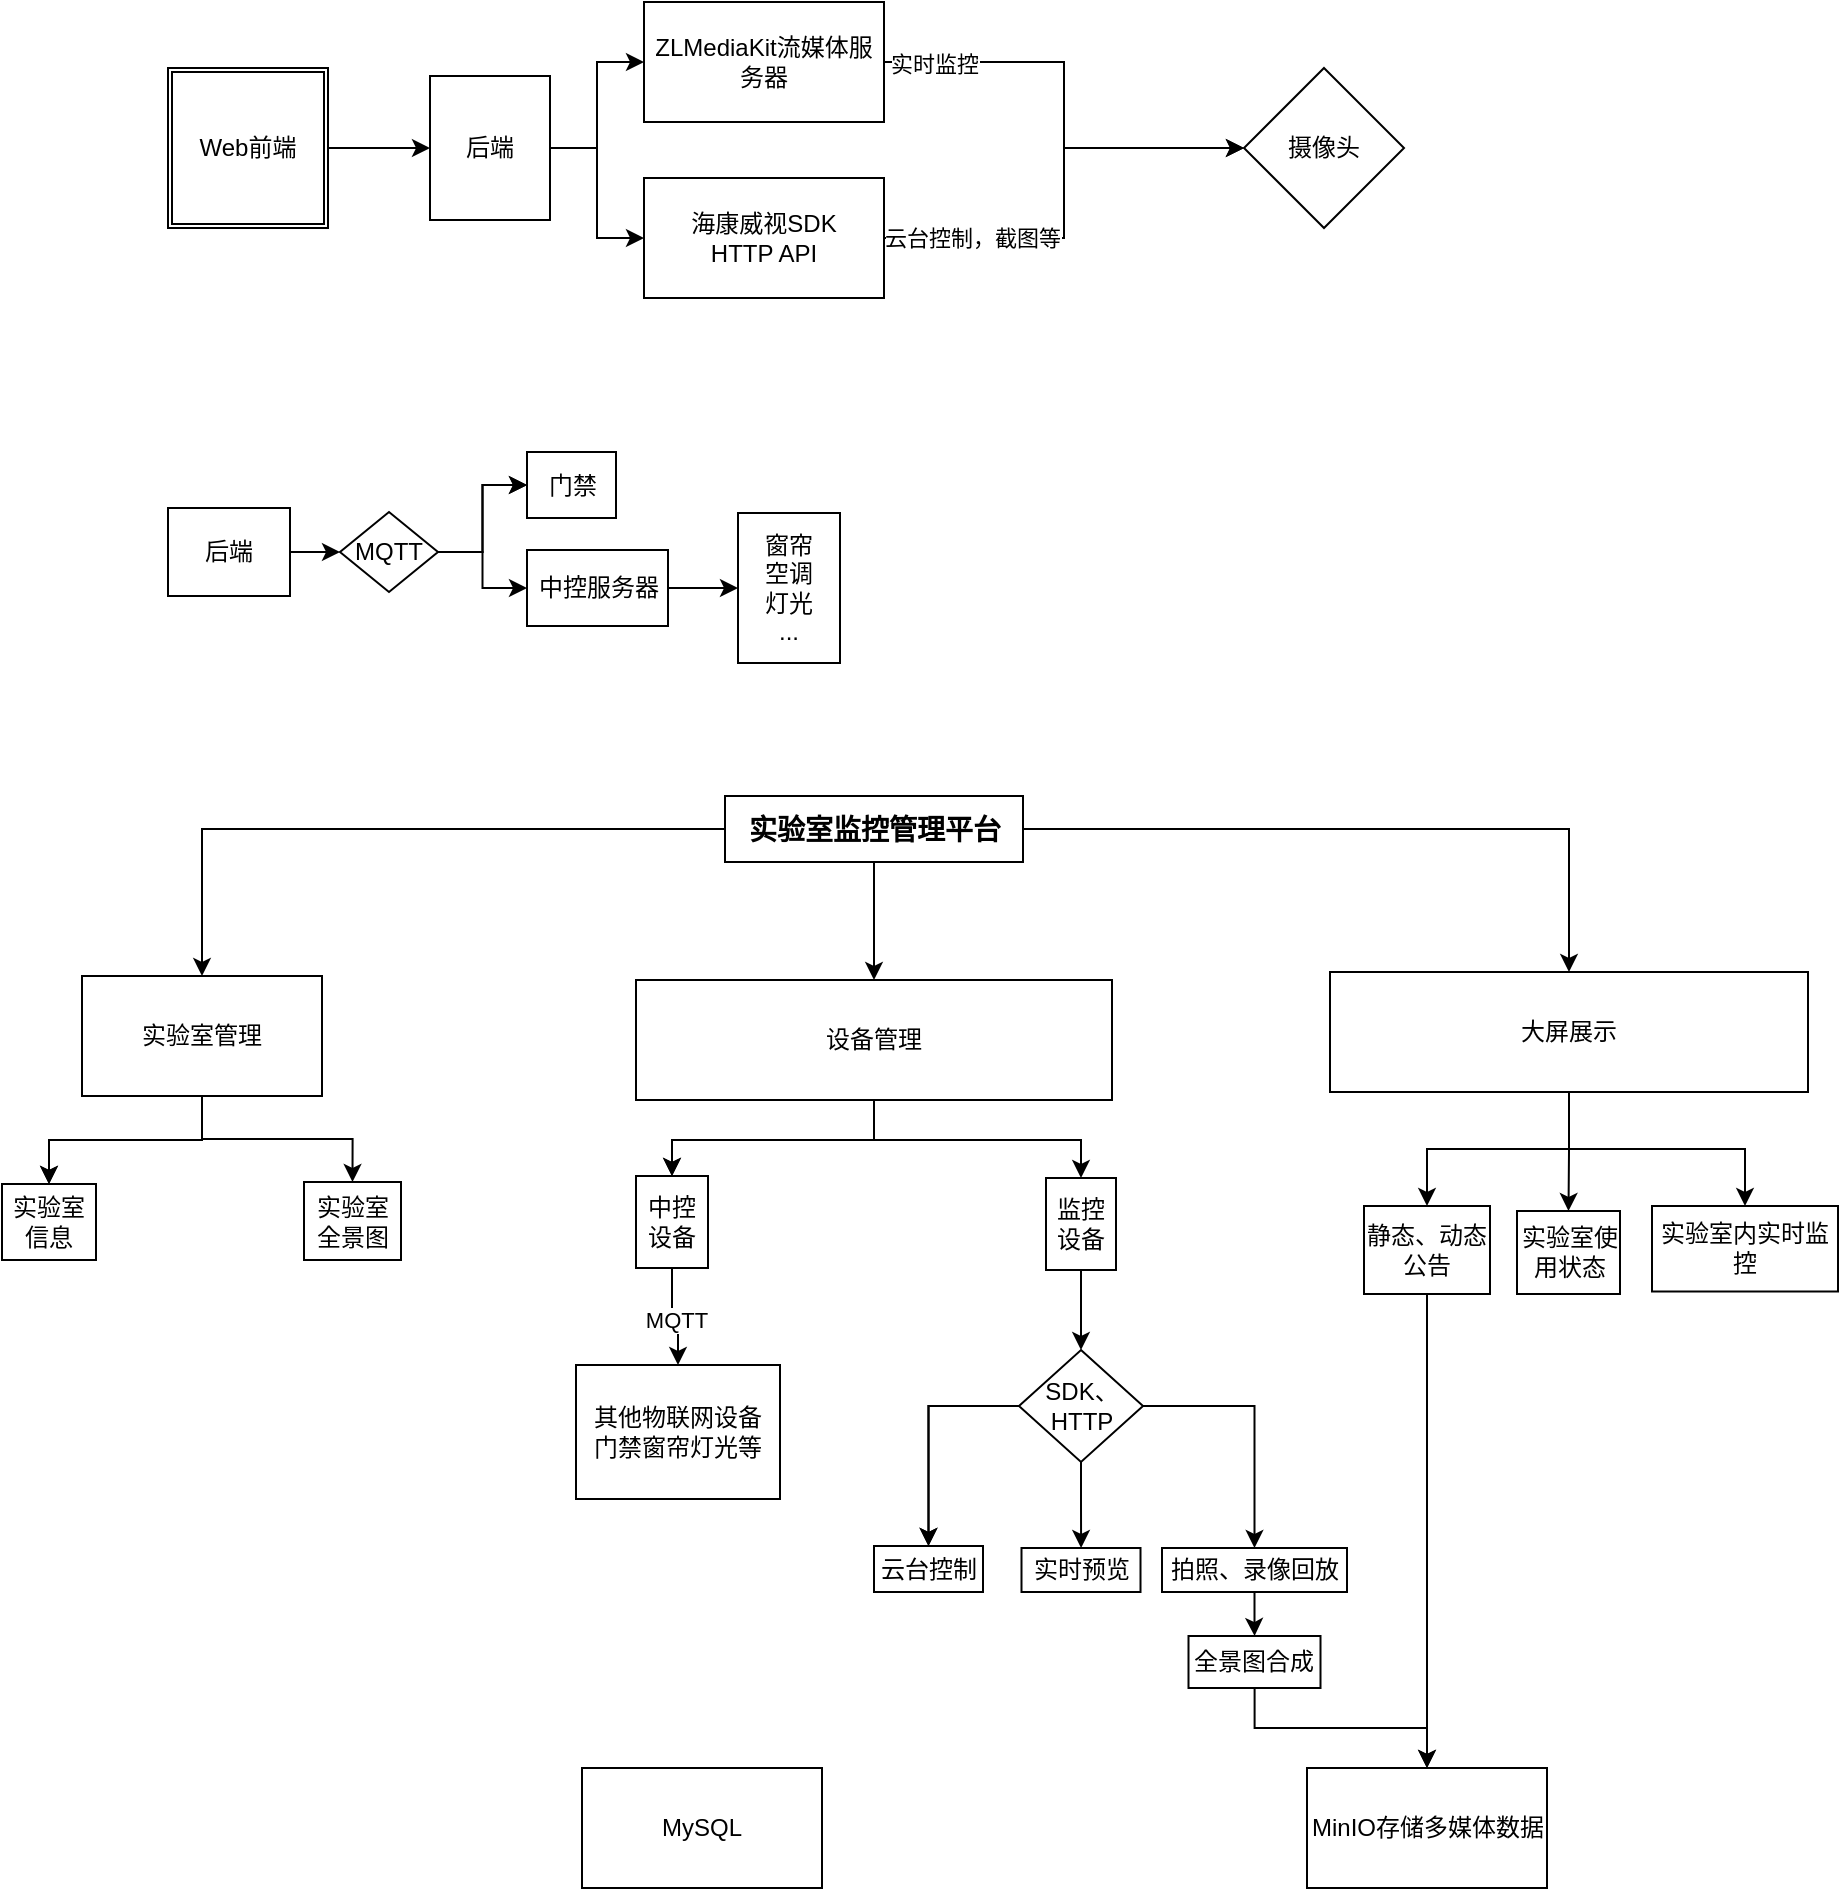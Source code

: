 <mxfile version="24.9.0">
  <diagram name="第 1 页" id="0zMOK5reTo01cFHfNK4O">
    <mxGraphModel dx="1554" dy="866" grid="0" gridSize="10" guides="1" tooltips="1" connect="1" arrows="1" fold="1" page="1" pageScale="1" pageWidth="827" pageHeight="1169" math="0" shadow="0">
      <root>
        <mxCell id="0" />
        <mxCell id="1" parent="0" />
        <mxCell id="g9Tb3_uiBykyglH7pVaq-12" value="" style="edgeStyle=orthogonalEdgeStyle;rounded=0;orthogonalLoop=1;jettySize=auto;html=1;" parent="1" source="g9Tb3_uiBykyglH7pVaq-9" target="g9Tb3_uiBykyglH7pVaq-11" edge="1">
          <mxGeometry relative="1" as="geometry" />
        </mxCell>
        <mxCell id="g9Tb3_uiBykyglH7pVaq-9" value="Web前端" style="shape=ext;double=1;whiteSpace=wrap;html=1;aspect=fixed;" parent="1" vertex="1">
          <mxGeometry x="162" y="319" width="80" height="80" as="geometry" />
        </mxCell>
        <mxCell id="g9Tb3_uiBykyglH7pVaq-20" style="edgeStyle=orthogonalEdgeStyle;rounded=0;orthogonalLoop=1;jettySize=auto;html=1;" parent="1" source="g9Tb3_uiBykyglH7pVaq-11" target="g9Tb3_uiBykyglH7pVaq-19" edge="1">
          <mxGeometry relative="1" as="geometry" />
        </mxCell>
        <mxCell id="g9Tb3_uiBykyglH7pVaq-22" value="" style="edgeStyle=orthogonalEdgeStyle;rounded=0;orthogonalLoop=1;jettySize=auto;html=1;" parent="1" source="g9Tb3_uiBykyglH7pVaq-11" target="g9Tb3_uiBykyglH7pVaq-21" edge="1">
          <mxGeometry relative="1" as="geometry" />
        </mxCell>
        <mxCell id="g9Tb3_uiBykyglH7pVaq-11" value="后端" style="whiteSpace=wrap;html=1;direction=south;" parent="1" vertex="1">
          <mxGeometry x="293" y="323" width="60" height="72" as="geometry" />
        </mxCell>
        <mxCell id="g9Tb3_uiBykyglH7pVaq-25" value="" style="edgeStyle=orthogonalEdgeStyle;rounded=0;orthogonalLoop=1;jettySize=auto;html=1;" parent="1" source="g9Tb3_uiBykyglH7pVaq-19" target="g9Tb3_uiBykyglH7pVaq-23" edge="1">
          <mxGeometry relative="1" as="geometry" />
        </mxCell>
        <mxCell id="g9Tb3_uiBykyglH7pVaq-27" value="实时监控" style="edgeLabel;html=1;align=center;verticalAlign=middle;resizable=0;points=[];" parent="g9Tb3_uiBykyglH7pVaq-25" vertex="1" connectable="0">
          <mxGeometry x="-0.775" y="-1" relative="1" as="geometry">
            <mxPoint as="offset" />
          </mxGeometry>
        </mxCell>
        <mxCell id="g9Tb3_uiBykyglH7pVaq-19" value="ZLMediaKit流媒体服务器" style="rounded=0;whiteSpace=wrap;html=1;" parent="1" vertex="1">
          <mxGeometry x="400" y="286" width="120" height="60" as="geometry" />
        </mxCell>
        <mxCell id="g9Tb3_uiBykyglH7pVaq-24" value="" style="edgeStyle=orthogonalEdgeStyle;rounded=0;orthogonalLoop=1;jettySize=auto;html=1;" parent="1" source="g9Tb3_uiBykyglH7pVaq-21" target="g9Tb3_uiBykyglH7pVaq-23" edge="1">
          <mxGeometry relative="1" as="geometry" />
        </mxCell>
        <mxCell id="g9Tb3_uiBykyglH7pVaq-26" value="云台控制，截图等" style="edgeLabel;html=1;align=center;verticalAlign=middle;resizable=0;points=[];" parent="g9Tb3_uiBykyglH7pVaq-24" vertex="1" connectable="0">
          <mxGeometry x="-0.609" relative="1" as="geometry">
            <mxPoint as="offset" />
          </mxGeometry>
        </mxCell>
        <mxCell id="g9Tb3_uiBykyglH7pVaq-21" value="海康威视SDK&lt;div&gt;&lt;div&gt;HTTP API&lt;/div&gt;&lt;/div&gt;" style="rounded=0;whiteSpace=wrap;html=1;" parent="1" vertex="1">
          <mxGeometry x="400" y="374" width="120" height="60" as="geometry" />
        </mxCell>
        <mxCell id="g9Tb3_uiBykyglH7pVaq-23" value="摄像头" style="rhombus;whiteSpace=wrap;html=1;rounded=0;" parent="1" vertex="1">
          <mxGeometry x="700" y="319" width="80" height="80" as="geometry" />
        </mxCell>
        <mxCell id="g9Tb3_uiBykyglH7pVaq-31" value="" style="edgeStyle=orthogonalEdgeStyle;rounded=0;orthogonalLoop=1;jettySize=auto;html=1;entryX=0;entryY=0.5;entryDx=0;entryDy=0;" parent="1" source="g9Tb3_uiBykyglH7pVaq-29" target="g9Tb3_uiBykyglH7pVaq-34" edge="1">
          <mxGeometry relative="1" as="geometry">
            <mxPoint x="257" y="561" as="targetPoint" />
          </mxGeometry>
        </mxCell>
        <mxCell id="g9Tb3_uiBykyglH7pVaq-29" value="后端" style="rounded=0;whiteSpace=wrap;html=1;" parent="1" vertex="1">
          <mxGeometry x="162" y="539" width="61" height="44" as="geometry" />
        </mxCell>
        <mxCell id="g9Tb3_uiBykyglH7pVaq-36" value="" style="edgeStyle=orthogonalEdgeStyle;rounded=0;orthogonalLoop=1;jettySize=auto;html=1;" parent="1" source="g9Tb3_uiBykyglH7pVaq-34" target="g9Tb3_uiBykyglH7pVaq-35" edge="1">
          <mxGeometry relative="1" as="geometry" />
        </mxCell>
        <mxCell id="g9Tb3_uiBykyglH7pVaq-37" value="" style="edgeStyle=orthogonalEdgeStyle;rounded=0;orthogonalLoop=1;jettySize=auto;html=1;" parent="1" source="g9Tb3_uiBykyglH7pVaq-34" target="g9Tb3_uiBykyglH7pVaq-35" edge="1">
          <mxGeometry relative="1" as="geometry" />
        </mxCell>
        <mxCell id="g9Tb3_uiBykyglH7pVaq-39" style="edgeStyle=orthogonalEdgeStyle;rounded=0;orthogonalLoop=1;jettySize=auto;html=1;entryX=0;entryY=0.5;entryDx=0;entryDy=0;" parent="1" source="g9Tb3_uiBykyglH7pVaq-34" target="g9Tb3_uiBykyglH7pVaq-38" edge="1">
          <mxGeometry relative="1" as="geometry" />
        </mxCell>
        <mxCell id="g9Tb3_uiBykyglH7pVaq-34" value="MQTT" style="rhombus;whiteSpace=wrap;html=1;" parent="1" vertex="1">
          <mxGeometry x="248" y="541" width="49" height="40" as="geometry" />
        </mxCell>
        <mxCell id="g9Tb3_uiBykyglH7pVaq-35" value="门禁" style="whiteSpace=wrap;html=1;" parent="1" vertex="1">
          <mxGeometry x="341.5" y="511" width="44.5" height="33" as="geometry" />
        </mxCell>
        <mxCell id="g9Tb3_uiBykyglH7pVaq-40" style="edgeStyle=orthogonalEdgeStyle;rounded=0;orthogonalLoop=1;jettySize=auto;html=1;" parent="1" source="g9Tb3_uiBykyglH7pVaq-38" target="g9Tb3_uiBykyglH7pVaq-41" edge="1">
          <mxGeometry relative="1" as="geometry">
            <mxPoint x="435.086" y="579" as="targetPoint" />
          </mxGeometry>
        </mxCell>
        <mxCell id="g9Tb3_uiBykyglH7pVaq-38" value="中控服务器" style="rounded=0;whiteSpace=wrap;html=1;" parent="1" vertex="1">
          <mxGeometry x="341.5" y="560" width="70.5" height="38" as="geometry" />
        </mxCell>
        <mxCell id="g9Tb3_uiBykyglH7pVaq-41" value="窗帘&lt;div&gt;空调&lt;/div&gt;&lt;div&gt;灯光&lt;/div&gt;&lt;div&gt;...&lt;/div&gt;" style="rounded=0;whiteSpace=wrap;html=1;" parent="1" vertex="1">
          <mxGeometry x="447" y="541.5" width="51" height="75" as="geometry" />
        </mxCell>
        <mxCell id="ju1pvzMoMC_lY8isjtEq-4" style="edgeStyle=orthogonalEdgeStyle;rounded=0;orthogonalLoop=1;jettySize=auto;html=1;entryX=0.5;entryY=0;entryDx=0;entryDy=0;" edge="1" parent="1" source="ju1pvzMoMC_lY8isjtEq-1" target="ju1pvzMoMC_lY8isjtEq-6">
          <mxGeometry relative="1" as="geometry">
            <mxPoint x="240.0" y="817.8" as="targetPoint" />
          </mxGeometry>
        </mxCell>
        <mxCell id="ju1pvzMoMC_lY8isjtEq-8" value="" style="edgeStyle=orthogonalEdgeStyle;rounded=0;orthogonalLoop=1;jettySize=auto;html=1;entryX=0.5;entryY=0;entryDx=0;entryDy=0;" edge="1" parent="1" source="ju1pvzMoMC_lY8isjtEq-1" target="ju1pvzMoMC_lY8isjtEq-9">
          <mxGeometry relative="1" as="geometry">
            <mxPoint x="374.5" y="843.5" as="targetPoint" />
          </mxGeometry>
        </mxCell>
        <mxCell id="ju1pvzMoMC_lY8isjtEq-10" style="edgeStyle=orthogonalEdgeStyle;rounded=0;orthogonalLoop=1;jettySize=auto;html=1;entryX=0.5;entryY=0;entryDx=0;entryDy=0;" edge="1" parent="1" source="ju1pvzMoMC_lY8isjtEq-1" target="ju1pvzMoMC_lY8isjtEq-11">
          <mxGeometry relative="1" as="geometry">
            <mxPoint x="536.0" y="841.8" as="targetPoint" />
          </mxGeometry>
        </mxCell>
        <mxCell id="ju1pvzMoMC_lY8isjtEq-1" value="&lt;p style=&quot;line-height: 24pt;&quot; align=&quot;center&quot; class=&quot;MsoNormal&quot;&gt;&lt;b&gt;&lt;span style=&quot;font-family: 宋体; font-size: 10.5pt;&quot;&gt;实验室监控管理平台&lt;/span&gt;&lt;/b&gt;&lt;/p&gt;" style="whiteSpace=wrap;html=1;" vertex="1" parent="1">
          <mxGeometry x="440.5" y="683" width="149" height="33" as="geometry" />
        </mxCell>
        <mxCell id="ju1pvzMoMC_lY8isjtEq-16" value="" style="edgeStyle=orthogonalEdgeStyle;rounded=0;orthogonalLoop=1;jettySize=auto;html=1;" edge="1" parent="1" source="ju1pvzMoMC_lY8isjtEq-6" target="ju1pvzMoMC_lY8isjtEq-15">
          <mxGeometry relative="1" as="geometry" />
        </mxCell>
        <mxCell id="ju1pvzMoMC_lY8isjtEq-17" value="" style="edgeStyle=orthogonalEdgeStyle;rounded=0;orthogonalLoop=1;jettySize=auto;html=1;" edge="1" parent="1" source="ju1pvzMoMC_lY8isjtEq-6" target="ju1pvzMoMC_lY8isjtEq-15">
          <mxGeometry relative="1" as="geometry" />
        </mxCell>
        <mxCell id="ju1pvzMoMC_lY8isjtEq-18" style="edgeStyle=orthogonalEdgeStyle;rounded=0;orthogonalLoop=1;jettySize=auto;html=1;entryX=0.5;entryY=0;entryDx=0;entryDy=0;" edge="1" parent="1" source="ju1pvzMoMC_lY8isjtEq-6" target="ju1pvzMoMC_lY8isjtEq-21">
          <mxGeometry relative="1" as="geometry">
            <mxPoint x="272.4" y="905.4" as="targetPoint" />
          </mxGeometry>
        </mxCell>
        <mxCell id="ju1pvzMoMC_lY8isjtEq-6" value="实验室管理" style="rounded=0;whiteSpace=wrap;html=1;" vertex="1" parent="1">
          <mxGeometry x="119" y="773" width="120" height="60" as="geometry" />
        </mxCell>
        <mxCell id="ju1pvzMoMC_lY8isjtEq-25" value="" style="edgeStyle=orthogonalEdgeStyle;rounded=0;orthogonalLoop=1;jettySize=auto;html=1;" edge="1" parent="1" source="ju1pvzMoMC_lY8isjtEq-9" target="ju1pvzMoMC_lY8isjtEq-24">
          <mxGeometry relative="1" as="geometry" />
        </mxCell>
        <mxCell id="ju1pvzMoMC_lY8isjtEq-26" value="" style="edgeStyle=orthogonalEdgeStyle;rounded=0;orthogonalLoop=1;jettySize=auto;html=1;" edge="1" parent="1" source="ju1pvzMoMC_lY8isjtEq-9" target="ju1pvzMoMC_lY8isjtEq-24">
          <mxGeometry relative="1" as="geometry" />
        </mxCell>
        <mxCell id="ju1pvzMoMC_lY8isjtEq-27" style="edgeStyle=orthogonalEdgeStyle;rounded=0;orthogonalLoop=1;jettySize=auto;html=1;" edge="1" parent="1" source="ju1pvzMoMC_lY8isjtEq-9" target="ju1pvzMoMC_lY8isjtEq-28">
          <mxGeometry relative="1" as="geometry">
            <mxPoint x="544.0" y="872.6" as="targetPoint" />
          </mxGeometry>
        </mxCell>
        <mxCell id="ju1pvzMoMC_lY8isjtEq-9" value="设备管理" style="rounded=0;whiteSpace=wrap;html=1;" vertex="1" parent="1">
          <mxGeometry x="396" y="775" width="238" height="60" as="geometry" />
        </mxCell>
        <mxCell id="ju1pvzMoMC_lY8isjtEq-30" value="" style="edgeStyle=orthogonalEdgeStyle;rounded=0;orthogonalLoop=1;jettySize=auto;html=1;" edge="1" parent="1" source="ju1pvzMoMC_lY8isjtEq-11" target="ju1pvzMoMC_lY8isjtEq-29">
          <mxGeometry relative="1" as="geometry" />
        </mxCell>
        <mxCell id="ju1pvzMoMC_lY8isjtEq-31" style="edgeStyle=orthogonalEdgeStyle;rounded=0;orthogonalLoop=1;jettySize=auto;html=1;" edge="1" parent="1" source="ju1pvzMoMC_lY8isjtEq-11" target="ju1pvzMoMC_lY8isjtEq-32">
          <mxGeometry relative="1" as="geometry">
            <mxPoint x="873.8" y="872.0" as="targetPoint" />
          </mxGeometry>
        </mxCell>
        <mxCell id="ju1pvzMoMC_lY8isjtEq-63" style="edgeStyle=orthogonalEdgeStyle;rounded=0;orthogonalLoop=1;jettySize=auto;html=1;" edge="1" parent="1" source="ju1pvzMoMC_lY8isjtEq-11" target="ju1pvzMoMC_lY8isjtEq-64">
          <mxGeometry relative="1" as="geometry">
            <mxPoint x="946.0" y="887.8" as="targetPoint" />
          </mxGeometry>
        </mxCell>
        <mxCell id="ju1pvzMoMC_lY8isjtEq-11" value="大屏展示" style="rounded=0;whiteSpace=wrap;html=1;" vertex="1" parent="1">
          <mxGeometry x="743" y="771" width="239" height="60" as="geometry" />
        </mxCell>
        <mxCell id="ju1pvzMoMC_lY8isjtEq-12" value="MySQL" style="rounded=0;whiteSpace=wrap;html=1;" vertex="1" parent="1">
          <mxGeometry x="369" y="1169" width="120" height="60" as="geometry" />
        </mxCell>
        <mxCell id="ju1pvzMoMC_lY8isjtEq-13" value="MinIO存储多媒体数据" style="rounded=0;whiteSpace=wrap;html=1;" vertex="1" parent="1">
          <mxGeometry x="731.5" y="1169" width="120" height="60" as="geometry" />
        </mxCell>
        <mxCell id="ju1pvzMoMC_lY8isjtEq-15" value="实验室信息" style="rounded=0;whiteSpace=wrap;html=1;" vertex="1" parent="1">
          <mxGeometry x="79" y="877" width="47" height="38" as="geometry" />
        </mxCell>
        <mxCell id="ju1pvzMoMC_lY8isjtEq-21" value="实验室全景图" style="rounded=0;whiteSpace=wrap;html=1;" vertex="1" parent="1">
          <mxGeometry x="230" y="876" width="48.5" height="39" as="geometry" />
        </mxCell>
        <mxCell id="ju1pvzMoMC_lY8isjtEq-41" style="edgeStyle=orthogonalEdgeStyle;rounded=0;orthogonalLoop=1;jettySize=auto;html=1;entryX=0.5;entryY=0;entryDx=0;entryDy=0;" edge="1" parent="1" source="ju1pvzMoMC_lY8isjtEq-24" target="ju1pvzMoMC_lY8isjtEq-38">
          <mxGeometry relative="1" as="geometry" />
        </mxCell>
        <mxCell id="ju1pvzMoMC_lY8isjtEq-42" value="MQTT" style="edgeLabel;html=1;align=center;verticalAlign=middle;resizable=0;points=[];" vertex="1" connectable="0" parent="ju1pvzMoMC_lY8isjtEq-41">
          <mxGeometry x="0.098" y="-1" relative="1" as="geometry">
            <mxPoint as="offset" />
          </mxGeometry>
        </mxCell>
        <mxCell id="ju1pvzMoMC_lY8isjtEq-24" value="中控设备" style="whiteSpace=wrap;html=1;rounded=0;" vertex="1" parent="1">
          <mxGeometry x="396" y="873" width="36" height="46" as="geometry" />
        </mxCell>
        <mxCell id="ju1pvzMoMC_lY8isjtEq-50" value="" style="edgeStyle=orthogonalEdgeStyle;rounded=0;orthogonalLoop=1;jettySize=auto;html=1;" edge="1" parent="1" source="ju1pvzMoMC_lY8isjtEq-28" target="ju1pvzMoMC_lY8isjtEq-51">
          <mxGeometry relative="1" as="geometry">
            <mxPoint x="668" y="978" as="targetPoint" />
          </mxGeometry>
        </mxCell>
        <mxCell id="ju1pvzMoMC_lY8isjtEq-28" value="监控设备" style="rounded=0;whiteSpace=wrap;html=1;" vertex="1" parent="1">
          <mxGeometry x="601" y="874" width="35" height="46" as="geometry" />
        </mxCell>
        <mxCell id="ju1pvzMoMC_lY8isjtEq-66" style="edgeStyle=orthogonalEdgeStyle;rounded=0;orthogonalLoop=1;jettySize=auto;html=1;entryX=0.5;entryY=0;entryDx=0;entryDy=0;" edge="1" parent="1" source="ju1pvzMoMC_lY8isjtEq-29" target="ju1pvzMoMC_lY8isjtEq-13">
          <mxGeometry relative="1" as="geometry" />
        </mxCell>
        <mxCell id="ju1pvzMoMC_lY8isjtEq-29" value="静态、动态公告" style="rounded=0;whiteSpace=wrap;html=1;" vertex="1" parent="1">
          <mxGeometry x="760" y="888" width="63" height="44" as="geometry" />
        </mxCell>
        <mxCell id="ju1pvzMoMC_lY8isjtEq-32" value="实验室使用状态" style="rounded=0;whiteSpace=wrap;html=1;" vertex="1" parent="1">
          <mxGeometry x="836.5" y="890.5" width="51.5" height="41.5" as="geometry" />
        </mxCell>
        <mxCell id="ju1pvzMoMC_lY8isjtEq-38" value="其他物联网设备&lt;div&gt;门禁窗帘灯光等&lt;/div&gt;" style="whiteSpace=wrap;html=1;rounded=0;" vertex="1" parent="1">
          <mxGeometry x="366" y="967.5" width="102" height="67" as="geometry" />
        </mxCell>
        <mxCell id="ju1pvzMoMC_lY8isjtEq-47" value="云台控制" style="rounded=0;whiteSpace=wrap;html=1;" vertex="1" parent="1">
          <mxGeometry x="515" y="1058" width="54.5" height="23" as="geometry" />
        </mxCell>
        <mxCell id="ju1pvzMoMC_lY8isjtEq-52" value="" style="edgeStyle=orthogonalEdgeStyle;rounded=0;orthogonalLoop=1;jettySize=auto;html=1;" edge="1" parent="1" source="ju1pvzMoMC_lY8isjtEq-51" target="ju1pvzMoMC_lY8isjtEq-47">
          <mxGeometry relative="1" as="geometry" />
        </mxCell>
        <mxCell id="ju1pvzMoMC_lY8isjtEq-53" value="" style="edgeStyle=orthogonalEdgeStyle;rounded=0;orthogonalLoop=1;jettySize=auto;html=1;" edge="1" parent="1" source="ju1pvzMoMC_lY8isjtEq-51" target="ju1pvzMoMC_lY8isjtEq-47">
          <mxGeometry relative="1" as="geometry" />
        </mxCell>
        <mxCell id="ju1pvzMoMC_lY8isjtEq-54" style="edgeStyle=orthogonalEdgeStyle;rounded=0;orthogonalLoop=1;jettySize=auto;html=1;" edge="1" parent="1" source="ju1pvzMoMC_lY8isjtEq-51" target="ju1pvzMoMC_lY8isjtEq-55">
          <mxGeometry relative="1" as="geometry">
            <mxPoint x="618.5" y="1047.8" as="targetPoint" />
          </mxGeometry>
        </mxCell>
        <mxCell id="ju1pvzMoMC_lY8isjtEq-56" style="edgeStyle=orthogonalEdgeStyle;rounded=0;orthogonalLoop=1;jettySize=auto;html=1;" edge="1" parent="1" source="ju1pvzMoMC_lY8isjtEq-51" target="ju1pvzMoMC_lY8isjtEq-57">
          <mxGeometry relative="1" as="geometry">
            <mxPoint x="710.0" y="988" as="targetPoint" />
          </mxGeometry>
        </mxCell>
        <mxCell id="ju1pvzMoMC_lY8isjtEq-51" value="SDK、HTTP" style="rhombus;whiteSpace=wrap;html=1;" vertex="1" parent="1">
          <mxGeometry x="587.5" y="960" width="62" height="56" as="geometry" />
        </mxCell>
        <mxCell id="ju1pvzMoMC_lY8isjtEq-55" value="实时预览" style="rounded=0;whiteSpace=wrap;html=1;" vertex="1" parent="1">
          <mxGeometry x="588.75" y="1059" width="59.5" height="22" as="geometry" />
        </mxCell>
        <mxCell id="ju1pvzMoMC_lY8isjtEq-60" value="" style="edgeStyle=orthogonalEdgeStyle;rounded=0;orthogonalLoop=1;jettySize=auto;html=1;" edge="1" parent="1" source="ju1pvzMoMC_lY8isjtEq-57" target="ju1pvzMoMC_lY8isjtEq-59">
          <mxGeometry relative="1" as="geometry" />
        </mxCell>
        <mxCell id="ju1pvzMoMC_lY8isjtEq-57" value="拍照、录像回放" style="rounded=0;whiteSpace=wrap;html=1;" vertex="1" parent="1">
          <mxGeometry x="659" y="1059" width="92.5" height="22" as="geometry" />
        </mxCell>
        <mxCell id="ju1pvzMoMC_lY8isjtEq-65" style="edgeStyle=orthogonalEdgeStyle;rounded=0;orthogonalLoop=1;jettySize=auto;html=1;entryX=0.5;entryY=0;entryDx=0;entryDy=0;" edge="1" parent="1" source="ju1pvzMoMC_lY8isjtEq-59" target="ju1pvzMoMC_lY8isjtEq-13">
          <mxGeometry relative="1" as="geometry" />
        </mxCell>
        <mxCell id="ju1pvzMoMC_lY8isjtEq-59" value="全景图合成" style="whiteSpace=wrap;html=1;rounded=0;" vertex="1" parent="1">
          <mxGeometry x="672.25" y="1103" width="66" height="26" as="geometry" />
        </mxCell>
        <mxCell id="ju1pvzMoMC_lY8isjtEq-64" value="实验室内实时监控" style="rounded=0;whiteSpace=wrap;html=1;" vertex="1" parent="1">
          <mxGeometry x="904" y="888" width="93" height="42.75" as="geometry" />
        </mxCell>
      </root>
    </mxGraphModel>
  </diagram>
</mxfile>
